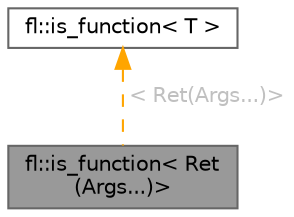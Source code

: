 digraph "fl::is_function&lt; Ret(Args...)&gt;"
{
 // INTERACTIVE_SVG=YES
 // LATEX_PDF_SIZE
  bgcolor="transparent";
  edge [fontname=Helvetica,fontsize=10,labelfontname=Helvetica,labelfontsize=10];
  node [fontname=Helvetica,fontsize=10,shape=box,height=0.2,width=0.4];
  Node1 [id="Node000001",label="fl::is_function\< Ret\l(Args...)\>",height=0.2,width=0.4,color="gray40", fillcolor="grey60", style="filled", fontcolor="black",tooltip=" "];
  Node2 -> Node1 [id="edge1_Node000001_Node000002",dir="back",color="orange",style="dashed",tooltip=" ",label=" \< Ret(Args...)\>",fontcolor="grey" ];
  Node2 [id="Node000002",label="fl::is_function\< T \>",height=0.2,width=0.4,color="gray40", fillcolor="white", style="filled",URL="$d2/dae/structfl_1_1is__function.html",tooltip=" "];
}
